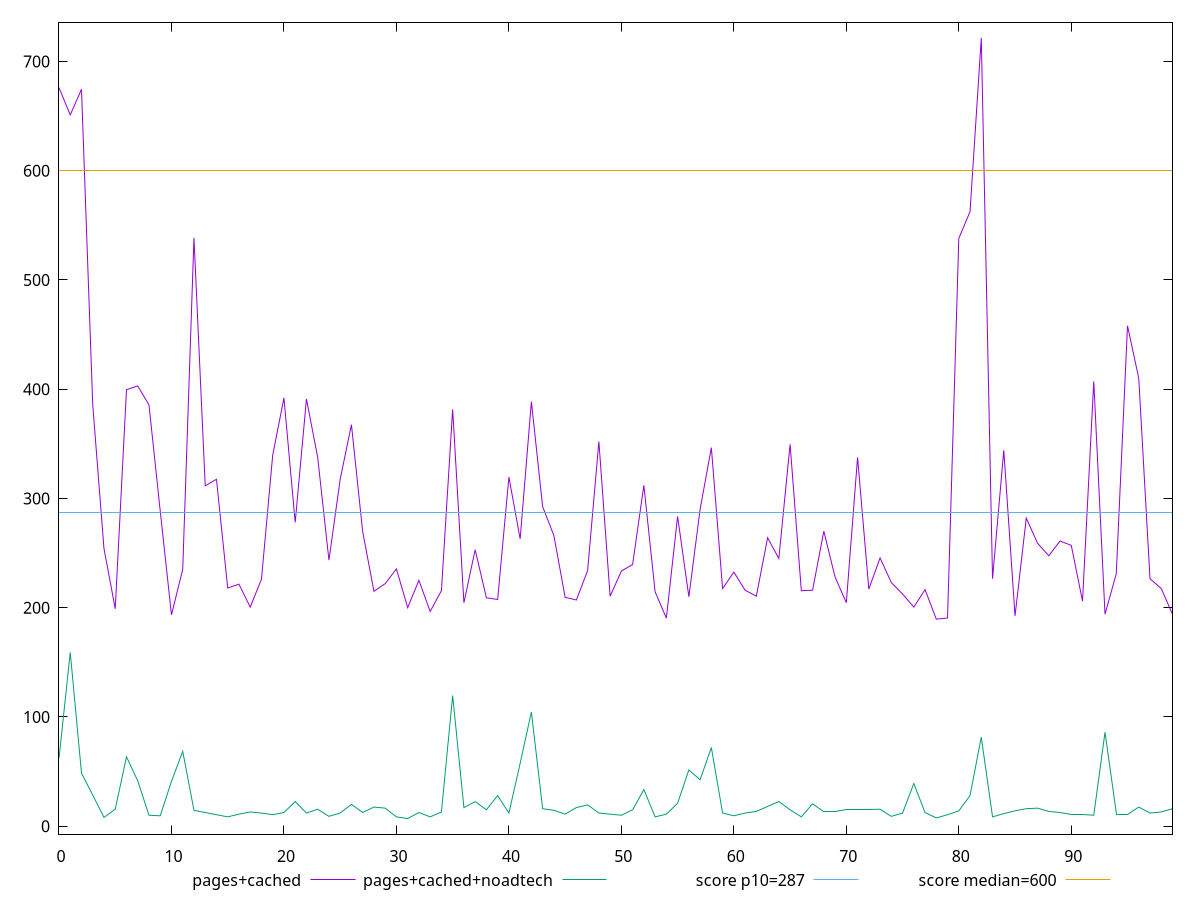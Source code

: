 reset

$pagesCached <<EOF
0 675.9920000000006
1 651
2 674.5000000000009
3 385.5
4 253.9999999999991
5 199
6 399.5000000000009
7 403.0000000000009
8 385.5000000000009
9 288.5
10 193.5
11 235
12 538.4999999999991
13 311.5000000000009
14 317.5000000000009
15 218.0000000000009
16 221.4999999999991
17 200.5000000000009
18 226
19 339.5000000000002
20 391.9999999999991
21 278
22 391
23 337.5
24 243.5000000000009
25 317.5
26 367.4999999999991
27 269.5000000000009
28 215
29 222
30 235.5
31 199.9999999999991
32 225
33 196.5
34 215.5
35 381.5
36 204.4999999999991
37 253
38 209
39 207.5
40 319.5000000000018
41 263
42 388.5
43 292.4999999999991
44 265.9999999999991
45 209.5000000000009
46 207.0000000000009
47 234
48 352
49 210.5
50 233.4999999999991
51 239.5000000000009
52 312
53 214.4999999999991
54 190.5
55 283.5000000000009
56 210
57 290
58 346.5
59 217.5000000000009
60 232.5
61 216
62 210.5
63 263.9999999999991
64 245.0000000000009
65 349.5
66 215.5
67 216.0000000000009
68 270
69 228
70 204.5000000000009
71 337.5
72 217.0000000000009
73 245.5
74 223
75 212.5000000000009
76 200.5
77 216.5
78 189.5
79 190.5000000000009
80 537.9999999999991
81 562.5
82 721.4999999999995
83 226.5
84 344
85 192.4999999999991
86 281.9999999999991
87 258.9999999999991
88 247.5
89 260.9999999999991
90 257.0000000000009
91 206
92 407.0000000000009
93 194.0000000000009
94 231
95 458
96 410.0000000000009
97 226.5000000000009
98 217.5
99 194
EOF

$pagesCachedNoadtech <<EOF
0 62
1 159
2 48.5
3 28.499999999999773
4 8
5 15.5
6 63.5
7 41.5
8 10
9 9.5
10 41
11 68.5
12 14.5
13 12.5
14 10.5
15 8.5
16 11
17 13
18 12
19 10.5
20 12.5
21 22.5
22 12
23 15.5
24 9
25 12
26 20
27 12.5
28 17.5
29 16.5
30 8.5
31 7
32 12.5
33 8.5
34 13
35 119.5
36 17
37 22.5
38 15
39 28
40 12
41 57.5
42 104.5
43 16
44 14.5
45 11
46 17
47 19.5
48 12
49 11
50 10
51 15
52 33.5
53 8.5
54 11
55 21
56 51.5
57 42.5
58 72
59 12
60 9.5
61 12
62 13.5
63 18
64 22.5
65 15
66 8.5
67 20.5
68 13.5
69 13.5
70 15
71 15
72 15
73 15.5
74 9
75 12
76 38.99999999999977
77 12.5
78 7.5
79 10.5
80 14
81 28
82 81.49999999999977
83 8.5
84 11.5
85 14
86 16
87 16.5
88 13.5
89 12.5
90 10.5
91 10.5
92 10
93 86
94 11
95 11
96 17.5
97 12
98 13
99 16
EOF

set key outside below
set xrange [0:99]
set yrange [-7.289999999999992:735.7899999999995]
set trange [-7.289999999999992:735.7899999999995]
set terminal svg size 640, 520 enhanced background rgb 'white'
set output "report_00019_2021-02-10T18-14-37.922Z//total-blocking-time/comparison/line/1_vs_2.svg"

plot $pagesCached title "pages+cached" with line, \
     $pagesCachedNoadtech title "pages+cached+noadtech" with line, \
     287 title "score p10=287", \
     600 title "score median=600"

reset
